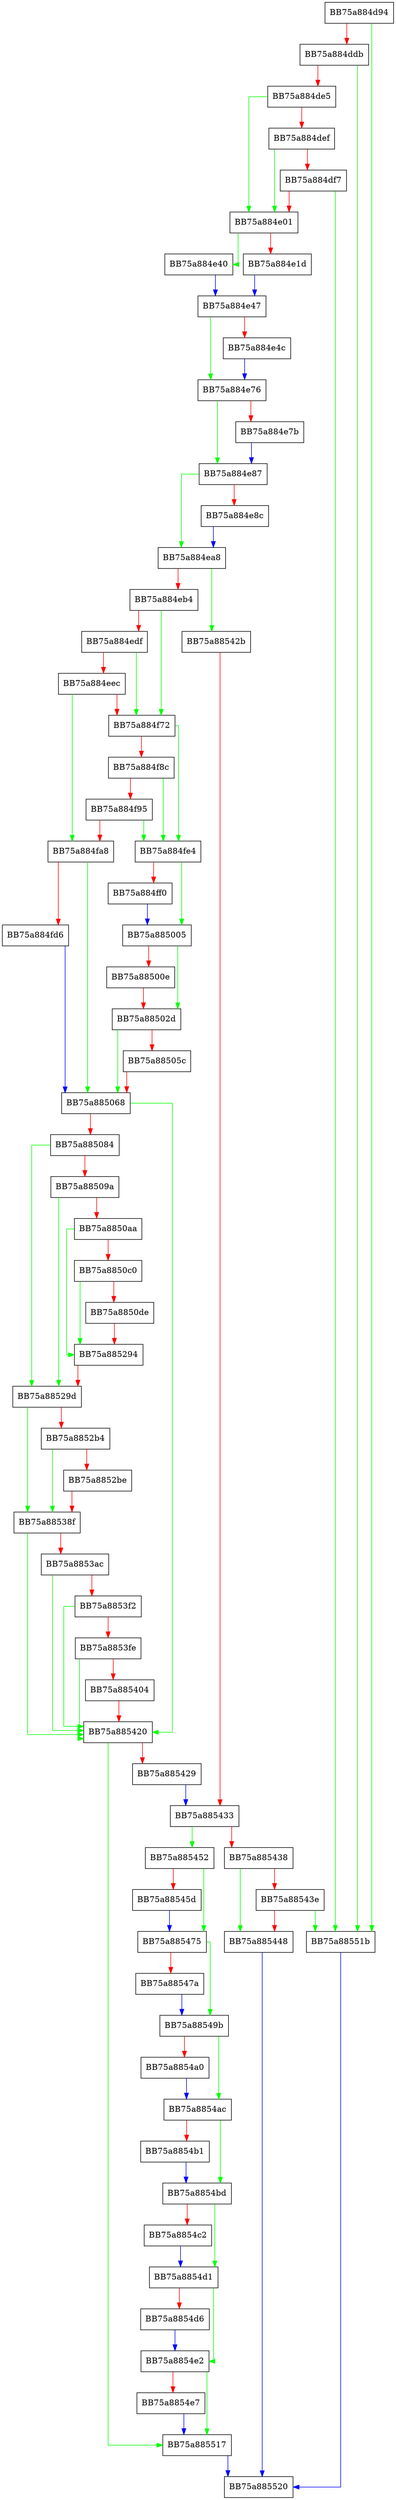 digraph RtpImageNameConfigEx {
  node [shape="box"];
  graph [splines=ortho];
  BB75a884d94 -> BB75a88551b [color="green"];
  BB75a884d94 -> BB75a884ddb [color="red"];
  BB75a884ddb -> BB75a88551b [color="green"];
  BB75a884ddb -> BB75a884de5 [color="red"];
  BB75a884de5 -> BB75a884e01 [color="green"];
  BB75a884de5 -> BB75a884def [color="red"];
  BB75a884def -> BB75a884e01 [color="green"];
  BB75a884def -> BB75a884df7 [color="red"];
  BB75a884df7 -> BB75a88551b [color="green"];
  BB75a884df7 -> BB75a884e01 [color="red"];
  BB75a884e01 -> BB75a884e40 [color="green"];
  BB75a884e01 -> BB75a884e1d [color="red"];
  BB75a884e1d -> BB75a884e47 [color="blue"];
  BB75a884e40 -> BB75a884e47 [color="blue"];
  BB75a884e47 -> BB75a884e76 [color="green"];
  BB75a884e47 -> BB75a884e4c [color="red"];
  BB75a884e4c -> BB75a884e76 [color="blue"];
  BB75a884e76 -> BB75a884e87 [color="green"];
  BB75a884e76 -> BB75a884e7b [color="red"];
  BB75a884e7b -> BB75a884e87 [color="blue"];
  BB75a884e87 -> BB75a884ea8 [color="green"];
  BB75a884e87 -> BB75a884e8c [color="red"];
  BB75a884e8c -> BB75a884ea8 [color="blue"];
  BB75a884ea8 -> BB75a88542b [color="green"];
  BB75a884ea8 -> BB75a884eb4 [color="red"];
  BB75a884eb4 -> BB75a884f72 [color="green"];
  BB75a884eb4 -> BB75a884edf [color="red"];
  BB75a884edf -> BB75a884f72 [color="green"];
  BB75a884edf -> BB75a884eec [color="red"];
  BB75a884eec -> BB75a884fa8 [color="green"];
  BB75a884eec -> BB75a884f72 [color="red"];
  BB75a884f72 -> BB75a884fe4 [color="green"];
  BB75a884f72 -> BB75a884f8c [color="red"];
  BB75a884f8c -> BB75a884fe4 [color="green"];
  BB75a884f8c -> BB75a884f95 [color="red"];
  BB75a884f95 -> BB75a884fe4 [color="green"];
  BB75a884f95 -> BB75a884fa8 [color="red"];
  BB75a884fa8 -> BB75a885068 [color="green"];
  BB75a884fa8 -> BB75a884fd6 [color="red"];
  BB75a884fd6 -> BB75a885068 [color="blue"];
  BB75a884fe4 -> BB75a885005 [color="green"];
  BB75a884fe4 -> BB75a884ff0 [color="red"];
  BB75a884ff0 -> BB75a885005 [color="blue"];
  BB75a885005 -> BB75a88502d [color="green"];
  BB75a885005 -> BB75a88500e [color="red"];
  BB75a88500e -> BB75a88502d [color="red"];
  BB75a88502d -> BB75a885068 [color="green"];
  BB75a88502d -> BB75a88505c [color="red"];
  BB75a88505c -> BB75a885068 [color="red"];
  BB75a885068 -> BB75a885420 [color="green"];
  BB75a885068 -> BB75a885084 [color="red"];
  BB75a885084 -> BB75a88529d [color="green"];
  BB75a885084 -> BB75a88509a [color="red"];
  BB75a88509a -> BB75a88529d [color="green"];
  BB75a88509a -> BB75a8850aa [color="red"];
  BB75a8850aa -> BB75a885294 [color="green"];
  BB75a8850aa -> BB75a8850c0 [color="red"];
  BB75a8850c0 -> BB75a885294 [color="green"];
  BB75a8850c0 -> BB75a8850de [color="red"];
  BB75a8850de -> BB75a885294 [color="red"];
  BB75a885294 -> BB75a88529d [color="red"];
  BB75a88529d -> BB75a88538f [color="green"];
  BB75a88529d -> BB75a8852b4 [color="red"];
  BB75a8852b4 -> BB75a88538f [color="green"];
  BB75a8852b4 -> BB75a8852be [color="red"];
  BB75a8852be -> BB75a88538f [color="red"];
  BB75a88538f -> BB75a885420 [color="green"];
  BB75a88538f -> BB75a8853ac [color="red"];
  BB75a8853ac -> BB75a885420 [color="green"];
  BB75a8853ac -> BB75a8853f2 [color="red"];
  BB75a8853f2 -> BB75a885420 [color="green"];
  BB75a8853f2 -> BB75a8853fe [color="red"];
  BB75a8853fe -> BB75a885420 [color="green"];
  BB75a8853fe -> BB75a885404 [color="red"];
  BB75a885404 -> BB75a885420 [color="red"];
  BB75a885420 -> BB75a885517 [color="green"];
  BB75a885420 -> BB75a885429 [color="red"];
  BB75a885429 -> BB75a885433 [color="blue"];
  BB75a88542b -> BB75a885433 [color="red"];
  BB75a885433 -> BB75a885452 [color="green"];
  BB75a885433 -> BB75a885438 [color="red"];
  BB75a885438 -> BB75a885448 [color="green"];
  BB75a885438 -> BB75a88543e [color="red"];
  BB75a88543e -> BB75a88551b [color="green"];
  BB75a88543e -> BB75a885448 [color="red"];
  BB75a885448 -> BB75a885520 [color="blue"];
  BB75a885452 -> BB75a885475 [color="green"];
  BB75a885452 -> BB75a88545d [color="red"];
  BB75a88545d -> BB75a885475 [color="blue"];
  BB75a885475 -> BB75a88549b [color="green"];
  BB75a885475 -> BB75a88547a [color="red"];
  BB75a88547a -> BB75a88549b [color="blue"];
  BB75a88549b -> BB75a8854ac [color="green"];
  BB75a88549b -> BB75a8854a0 [color="red"];
  BB75a8854a0 -> BB75a8854ac [color="blue"];
  BB75a8854ac -> BB75a8854bd [color="green"];
  BB75a8854ac -> BB75a8854b1 [color="red"];
  BB75a8854b1 -> BB75a8854bd [color="blue"];
  BB75a8854bd -> BB75a8854d1 [color="green"];
  BB75a8854bd -> BB75a8854c2 [color="red"];
  BB75a8854c2 -> BB75a8854d1 [color="blue"];
  BB75a8854d1 -> BB75a8854e2 [color="green"];
  BB75a8854d1 -> BB75a8854d6 [color="red"];
  BB75a8854d6 -> BB75a8854e2 [color="blue"];
  BB75a8854e2 -> BB75a885517 [color="green"];
  BB75a8854e2 -> BB75a8854e7 [color="red"];
  BB75a8854e7 -> BB75a885517 [color="blue"];
  BB75a885517 -> BB75a885520 [color="blue"];
  BB75a88551b -> BB75a885520 [color="blue"];
}
